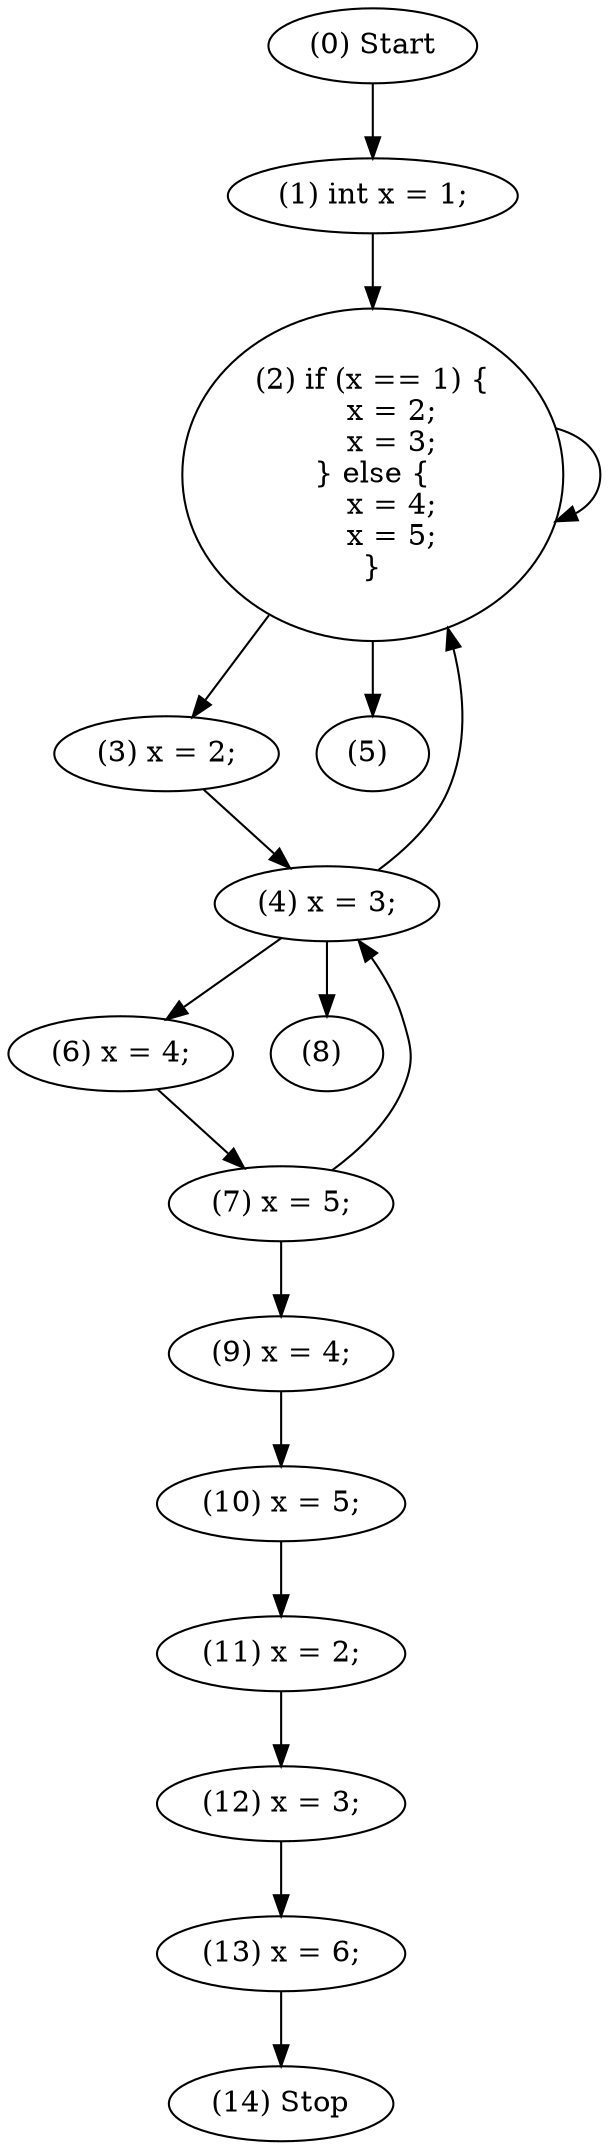 digraph G {
"(0) Start" -> "(1) int x = 1;""(1) int x = 1;" -> "(2) if (x == 1) {
    x = 2;
    x = 3;
} else {
    x = 4;
    x = 5;
}""(2) if (x == 1) {
    x = 2;
    x = 3;
} else {
    x = 4;
    x = 5;
}" -> "(2) if (x == 1) {
    x = 2;
    x = 3;
} else {
    x = 4;
    x = 5;
}""(2) if (x == 1) {
    x = 2;
    x = 3;
} else {
    x = 4;
    x = 5;
}" -> "(3) x = 2;""(3) x = 2;" -> "(4) x = 3;""(4) x = 3;" -> "(2) if (x == 1) {
    x = 2;
    x = 3;
} else {
    x = 4;
    x = 5;
}""(2) if (x == 1) {
    x = 2;
    x = 3;
} else {
    x = 4;
    x = 5;
}" -> "(5) ""(4) x = 3;" -> "(6) x = 4;""(6) x = 4;" -> "(7) x = 5;""(7) x = 5;" -> "(4) x = 3;""(4) x = 3;" -> "(8) ""(7) x = 5;" -> "(9) x = 4;""(9) x = 4;" -> "(10) x = 5;""(10) x = 5;" -> "(11) x = 2;""(11) x = 2;" -> "(12) x = 3;""(12) x = 3;" -> "(13) x = 6;""(13) x = 6;" -> "(14) Stop"}
